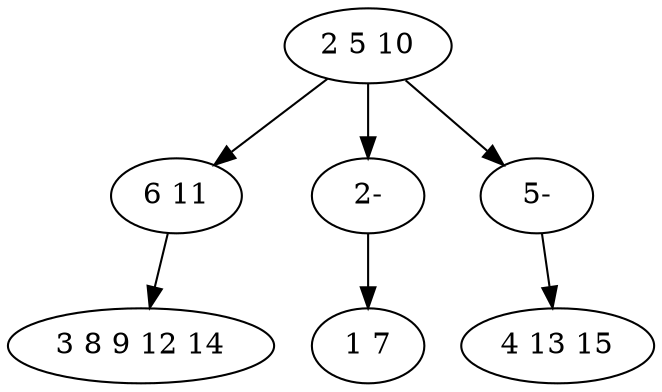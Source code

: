 digraph true_tree {
	"0" -> "1"
	"1" -> "2"
	"0" -> "6"
	"0" -> "5"
	"5" -> "4"
	"6" -> "3"
	"0" [label="2 5 10"];
	"1" [label="6 11"];
	"2" [label="3 8 9 12 14"];
	"3" [label="1 7"];
	"4" [label="4 13 15"];
	"5" [label="5-"];
	"6" [label="2-"];
}
